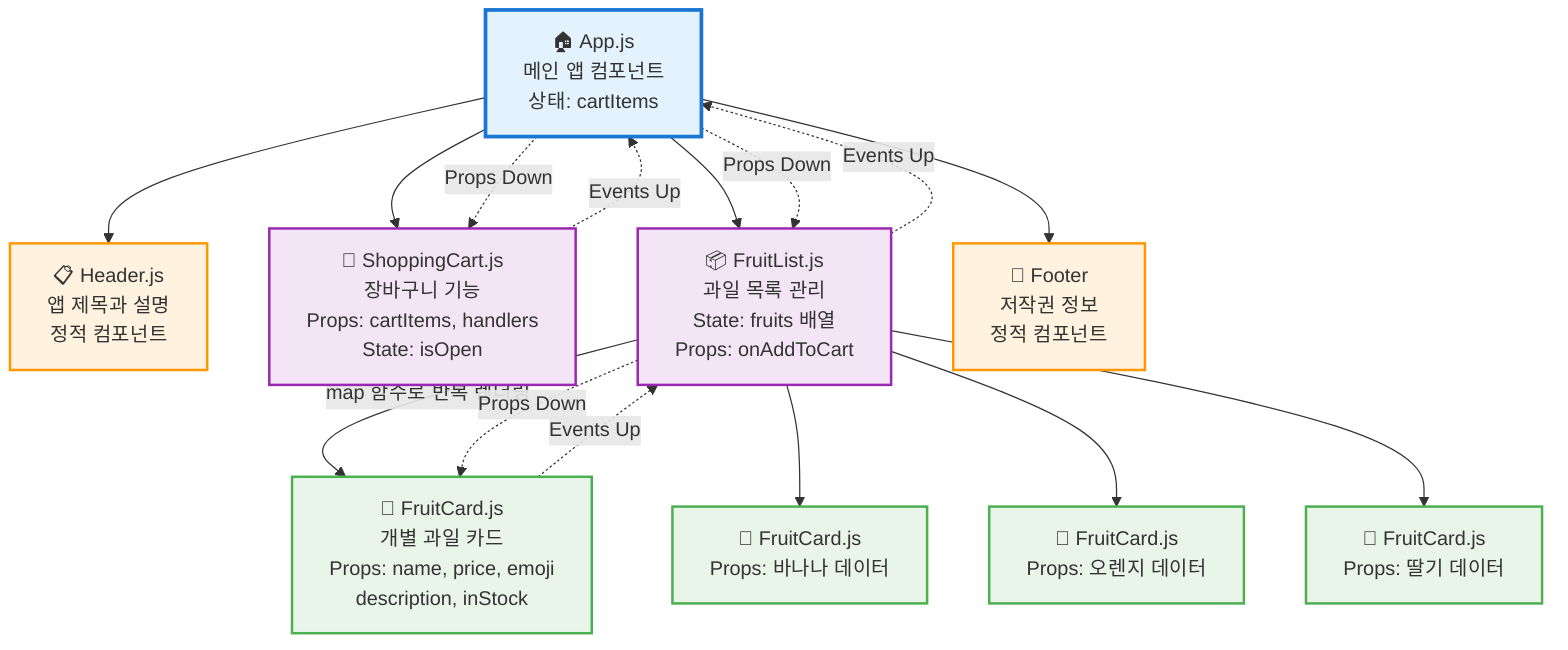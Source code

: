 graph TD
    App[🏠 App.js<br/>메인 앱 컴포넌트<br/>상태: cartItems]
    
    App --> Header[📋 Header.js<br/>앱 제목과 설명<br/>정적 컴포넌트]
    
    App --> Cart[🛒 ShoppingCart.js<br/>장바구니 기능<br/>Props: cartItems, handlers<br/>State: isOpen]
    
    App --> FruitList[📦 FruitList.js<br/>과일 목록 관리<br/>State: fruits 배열<br/>Props: onAddToCart]
    
    FruitList --> |map 함수로 반복 렌더링| FruitCard1[🍎 FruitCard.js<br/>개별 과일 카드<br/>Props: name, price, emoji<br/>description, inStock]
    
    FruitList --> FruitCard2[🍌 FruitCard.js<br/>Props: 바나나 데이터]
    
    FruitList --> FruitCard3[🍊 FruitCard.js<br/>Props: 오렌지 데이터]
    
    FruitList --> FruitCard4[🍓 FruitCard.js<br/>Props: 딸기 데이터]
    
    App --> Footer[📄 Footer<br/>저작권 정보<br/>정적 컴포넌트]
    
    %% 데이터 흐름 표시
    App -.->|Props Down| Cart
    App -.->|Props Down| FruitList
    FruitList -.->|Props Down| FruitCard1
    FruitCard1 -.->|Events Up| FruitList
    FruitList -.->|Events Up| App
    Cart -.->|Events Up| App
    
    %% 스타일링
    classDef appStyle fill:#e3f2fd,stroke:#1976d2,stroke-width:3px
    classDef componentStyle fill:#f3e5f5,stroke:#9c27b0,stroke-width:2px
    classDef cardStyle fill:#e8f5e8,stroke:#4caf50,stroke-width:2px
    classDef staticStyle fill:#fff3e0,stroke:#ff9800,stroke-width:2px
    
    class App appStyle
    class Cart,FruitList componentStyle
    class FruitCard1,FruitCard2,FruitCard3,FruitCard4 cardStyle
    class Header,Footer staticStyle